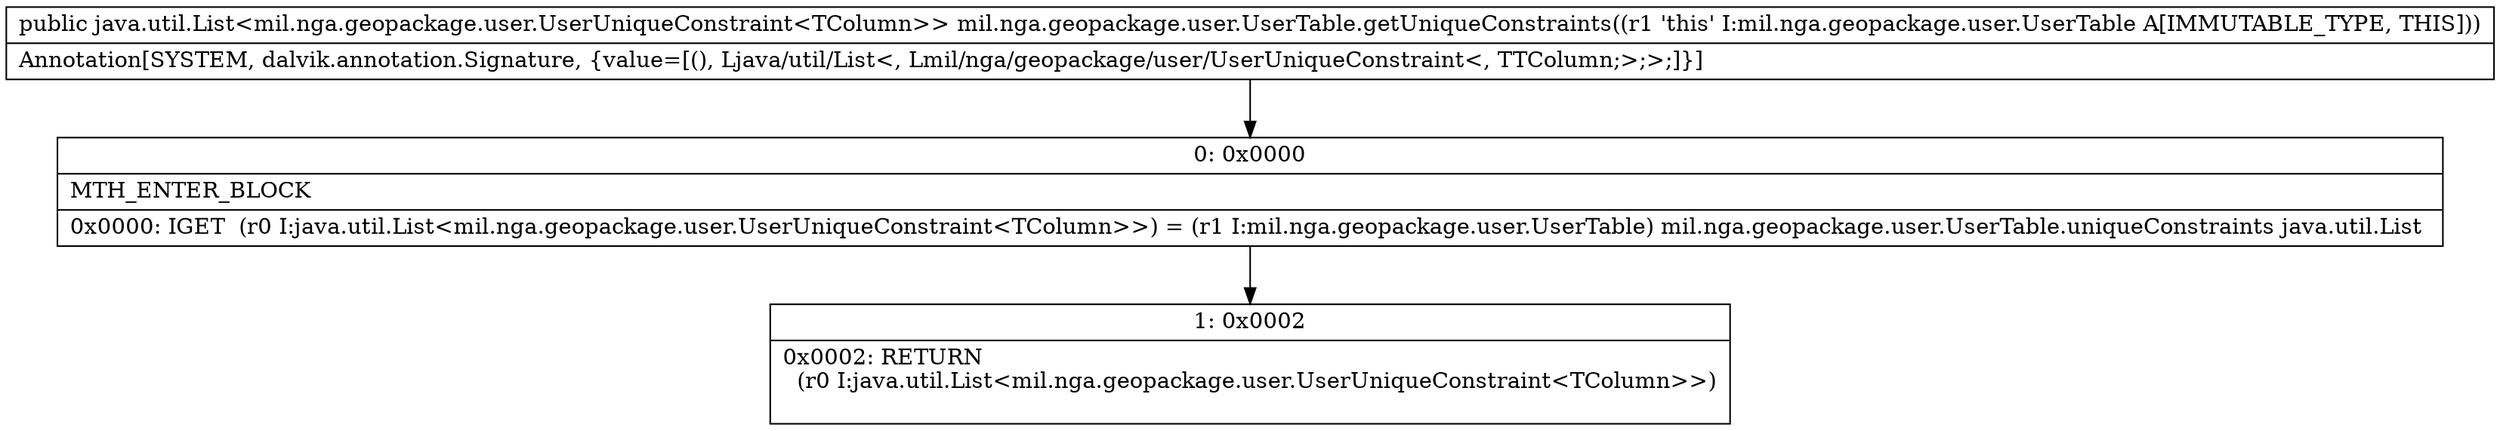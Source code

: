 digraph "CFG formil.nga.geopackage.user.UserTable.getUniqueConstraints()Ljava\/util\/List;" {
Node_0 [shape=record,label="{0\:\ 0x0000|MTH_ENTER_BLOCK\l|0x0000: IGET  (r0 I:java.util.List\<mil.nga.geopackage.user.UserUniqueConstraint\<TColumn\>\>) = (r1 I:mil.nga.geopackage.user.UserTable) mil.nga.geopackage.user.UserTable.uniqueConstraints java.util.List \l}"];
Node_1 [shape=record,label="{1\:\ 0x0002|0x0002: RETURN  \l  (r0 I:java.util.List\<mil.nga.geopackage.user.UserUniqueConstraint\<TColumn\>\>)\l \l}"];
MethodNode[shape=record,label="{public java.util.List\<mil.nga.geopackage.user.UserUniqueConstraint\<TColumn\>\> mil.nga.geopackage.user.UserTable.getUniqueConstraints((r1 'this' I:mil.nga.geopackage.user.UserTable A[IMMUTABLE_TYPE, THIS]))  | Annotation[SYSTEM, dalvik.annotation.Signature, \{value=[(), Ljava\/util\/List\<, Lmil\/nga\/geopackage\/user\/UserUniqueConstraint\<, TTColumn;\>;\>;]\}]\l}"];
MethodNode -> Node_0;
Node_0 -> Node_1;
}

